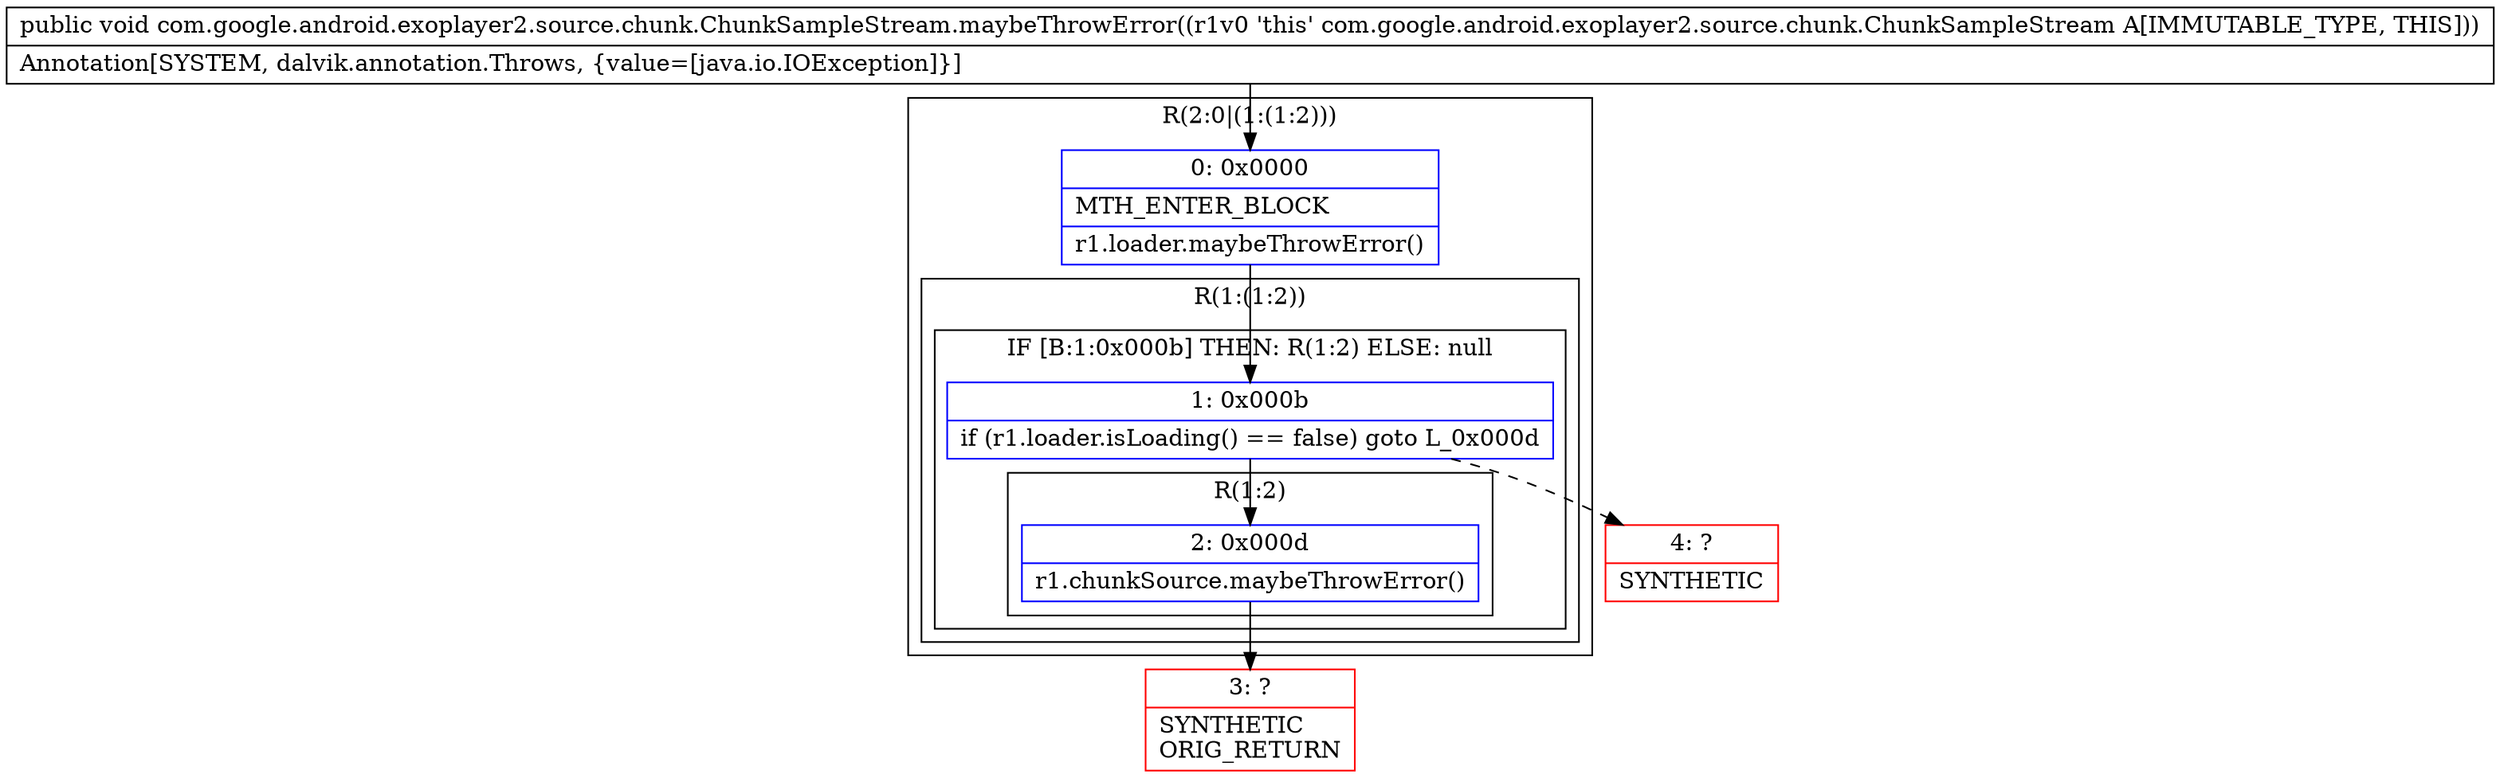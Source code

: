 digraph "CFG forcom.google.android.exoplayer2.source.chunk.ChunkSampleStream.maybeThrowError()V" {
subgraph cluster_Region_752237319 {
label = "R(2:0|(1:(1:2)))";
node [shape=record,color=blue];
Node_0 [shape=record,label="{0\:\ 0x0000|MTH_ENTER_BLOCK\l|r1.loader.maybeThrowError()\l}"];
subgraph cluster_Region_1360445355 {
label = "R(1:(1:2))";
node [shape=record,color=blue];
subgraph cluster_IfRegion_1118598389 {
label = "IF [B:1:0x000b] THEN: R(1:2) ELSE: null";
node [shape=record,color=blue];
Node_1 [shape=record,label="{1\:\ 0x000b|if (r1.loader.isLoading() == false) goto L_0x000d\l}"];
subgraph cluster_Region_1680386366 {
label = "R(1:2)";
node [shape=record,color=blue];
Node_2 [shape=record,label="{2\:\ 0x000d|r1.chunkSource.maybeThrowError()\l}"];
}
}
}
}
Node_3 [shape=record,color=red,label="{3\:\ ?|SYNTHETIC\lORIG_RETURN\l}"];
Node_4 [shape=record,color=red,label="{4\:\ ?|SYNTHETIC\l}"];
MethodNode[shape=record,label="{public void com.google.android.exoplayer2.source.chunk.ChunkSampleStream.maybeThrowError((r1v0 'this' com.google.android.exoplayer2.source.chunk.ChunkSampleStream A[IMMUTABLE_TYPE, THIS]))  | Annotation[SYSTEM, dalvik.annotation.Throws, \{value=[java.io.IOException]\}]\l}"];
MethodNode -> Node_0;
Node_0 -> Node_1;
Node_1 -> Node_2;
Node_1 -> Node_4[style=dashed];
Node_2 -> Node_3;
}


